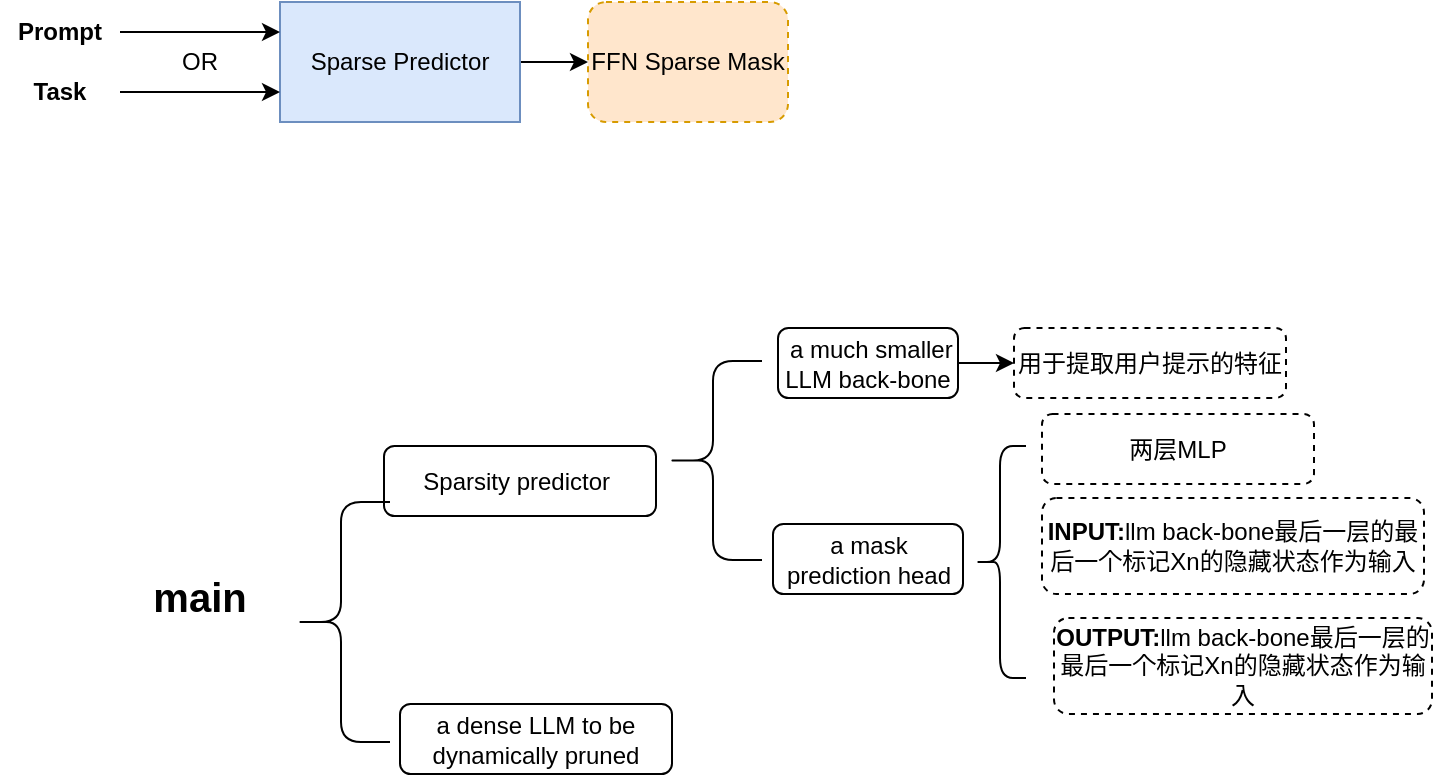 <mxfile version="26.0.11">
  <diagram name="第 1 页" id="1eF0hRF-pGYvlpEf26P8">
    <mxGraphModel dx="989" dy="488" grid="0" gridSize="10" guides="1" tooltips="1" connect="1" arrows="1" fold="1" page="1" pageScale="1" pageWidth="827" pageHeight="1169" background="none" math="0" shadow="0">
      <root>
        <mxCell id="0" />
        <mxCell id="1" parent="0" />
        <mxCell id="FLRZDwi7_tAXWpCWDcj3-7" value="" style="edgeStyle=orthogonalEdgeStyle;rounded=0;orthogonalLoop=1;jettySize=auto;html=1;" edge="1" parent="1" source="FLRZDwi7_tAXWpCWDcj3-1" target="FLRZDwi7_tAXWpCWDcj3-6">
          <mxGeometry relative="1" as="geometry" />
        </mxCell>
        <mxCell id="FLRZDwi7_tAXWpCWDcj3-1" value="Sparse Predictor" style="rounded=0;whiteSpace=wrap;html=1;fillColor=#dae8fc;strokeColor=#6c8ebf;" vertex="1" parent="1">
          <mxGeometry x="260" y="320" width="120" height="60" as="geometry" />
        </mxCell>
        <mxCell id="FLRZDwi7_tAXWpCWDcj3-4" style="edgeStyle=orthogonalEdgeStyle;rounded=0;orthogonalLoop=1;jettySize=auto;html=1;exitX=1;exitY=0.5;exitDx=0;exitDy=0;entryX=0;entryY=0.25;entryDx=0;entryDy=0;" edge="1" parent="1" source="FLRZDwi7_tAXWpCWDcj3-2" target="FLRZDwi7_tAXWpCWDcj3-1">
          <mxGeometry relative="1" as="geometry" />
        </mxCell>
        <mxCell id="FLRZDwi7_tAXWpCWDcj3-2" value="Prompt" style="text;strokeColor=none;align=center;fillColor=none;html=1;verticalAlign=middle;whiteSpace=wrap;rounded=0;fontStyle=1" vertex="1" parent="1">
          <mxGeometry x="120" y="320" width="60" height="30" as="geometry" />
        </mxCell>
        <mxCell id="FLRZDwi7_tAXWpCWDcj3-5" style="edgeStyle=orthogonalEdgeStyle;rounded=0;orthogonalLoop=1;jettySize=auto;html=1;exitX=1;exitY=0.5;exitDx=0;exitDy=0;entryX=0;entryY=0.75;entryDx=0;entryDy=0;" edge="1" parent="1" source="FLRZDwi7_tAXWpCWDcj3-3" target="FLRZDwi7_tAXWpCWDcj3-1">
          <mxGeometry relative="1" as="geometry" />
        </mxCell>
        <mxCell id="FLRZDwi7_tAXWpCWDcj3-3" value="Task" style="text;strokeColor=none;align=center;fillColor=none;html=1;verticalAlign=middle;whiteSpace=wrap;rounded=0;fontStyle=1" vertex="1" parent="1">
          <mxGeometry x="120" y="350" width="60" height="30" as="geometry" />
        </mxCell>
        <mxCell id="FLRZDwi7_tAXWpCWDcj3-6" value="FFN Sparse Mask" style="rounded=1;whiteSpace=wrap;html=1;glass=0;dashed=1;fillColor=#ffe6cc;strokeColor=#d79b00;" vertex="1" parent="1">
          <mxGeometry x="414" y="320" width="100" height="60" as="geometry" />
        </mxCell>
        <mxCell id="FLRZDwi7_tAXWpCWDcj3-8" value="OR" style="text;strokeColor=none;align=center;fillColor=none;html=1;verticalAlign=middle;whiteSpace=wrap;rounded=0;" vertex="1" parent="1">
          <mxGeometry x="190" y="345" width="60" height="10" as="geometry" />
        </mxCell>
        <mxCell id="FLRZDwi7_tAXWpCWDcj3-11" value="Sparsity predictor&amp;nbsp;" style="rounded=1;whiteSpace=wrap;html=1;" vertex="1" parent="1">
          <mxGeometry x="312" y="542" width="136" height="35" as="geometry" />
        </mxCell>
        <mxCell id="FLRZDwi7_tAXWpCWDcj3-13" value="main" style="text;strokeColor=none;align=center;fillColor=none;html=1;verticalAlign=middle;whiteSpace=wrap;rounded=0;fontSize=20;fontStyle=1" vertex="1" parent="1">
          <mxGeometry x="190" y="602" width="60" height="30" as="geometry" />
        </mxCell>
        <mxCell id="FLRZDwi7_tAXWpCWDcj3-14" value="" style="shape=curlyBracket;whiteSpace=wrap;html=1;rounded=1;labelPosition=left;verticalLabelPosition=middle;align=right;verticalAlign=middle;" vertex="1" parent="1">
          <mxGeometry x="452" y="499.5" width="49" height="99.5" as="geometry" />
        </mxCell>
        <mxCell id="FLRZDwi7_tAXWpCWDcj3-15" value="&lt;div&gt;a&amp;nbsp;&lt;span style=&quot;background-color: transparent;&quot;&gt;dense LLM to be dynamically pruned&lt;/span&gt;&lt;/div&gt;" style="rounded=1;whiteSpace=wrap;html=1;" vertex="1" parent="1">
          <mxGeometry x="320" y="671" width="136" height="35" as="geometry" />
        </mxCell>
        <mxCell id="FLRZDwi7_tAXWpCWDcj3-16" value="" style="shape=curlyBracket;whiteSpace=wrap;html=1;rounded=1;labelPosition=left;verticalLabelPosition=middle;align=right;verticalAlign=middle;" vertex="1" parent="1">
          <mxGeometry x="266" y="570" width="49" height="120" as="geometry" />
        </mxCell>
        <mxCell id="FLRZDwi7_tAXWpCWDcj3-20" value="" style="edgeStyle=orthogonalEdgeStyle;rounded=0;orthogonalLoop=1;jettySize=auto;html=1;" edge="1" parent="1" source="FLRZDwi7_tAXWpCWDcj3-17" target="FLRZDwi7_tAXWpCWDcj3-19">
          <mxGeometry relative="1" as="geometry" />
        </mxCell>
        <mxCell id="FLRZDwi7_tAXWpCWDcj3-17" value="&lt;div&gt;&amp;nbsp;a much smaller LLM back-&lt;span style=&quot;background-color: transparent;&quot;&gt;bone&lt;/span&gt;&lt;/div&gt;" style="rounded=1;whiteSpace=wrap;html=1;" vertex="1" parent="1">
          <mxGeometry x="509" y="483" width="90" height="35" as="geometry" />
        </mxCell>
        <mxCell id="FLRZDwi7_tAXWpCWDcj3-18" value="a mask prediction head" style="rounded=1;whiteSpace=wrap;html=1;" vertex="1" parent="1">
          <mxGeometry x="506.5" y="581" width="95" height="35" as="geometry" />
        </mxCell>
        <mxCell id="FLRZDwi7_tAXWpCWDcj3-19" value="用于提取用户提示的特征" style="rounded=1;whiteSpace=wrap;html=1;dashed=1;" vertex="1" parent="1">
          <mxGeometry x="627" y="483" width="136" height="35" as="geometry" />
        </mxCell>
        <mxCell id="FLRZDwi7_tAXWpCWDcj3-21" value="两层MLP" style="rounded=1;whiteSpace=wrap;html=1;dashed=1;" vertex="1" parent="1">
          <mxGeometry x="641" y="526" width="136" height="35" as="geometry" />
        </mxCell>
        <mxCell id="FLRZDwi7_tAXWpCWDcj3-22" value="" style="shape=curlyBracket;whiteSpace=wrap;html=1;rounded=1;labelPosition=left;verticalLabelPosition=middle;align=right;verticalAlign=middle;" vertex="1" parent="1">
          <mxGeometry x="607" y="542" width="26" height="116" as="geometry" />
        </mxCell>
        <mxCell id="FLRZDwi7_tAXWpCWDcj3-23" value="&lt;b&gt;INPUT:&lt;/b&gt;llm back-bone最后一层的最后一个标记Xn的隐藏状态作为输入" style="rounded=1;whiteSpace=wrap;html=1;dashed=1;" vertex="1" parent="1">
          <mxGeometry x="641" y="568" width="191" height="48" as="geometry" />
        </mxCell>
        <mxCell id="FLRZDwi7_tAXWpCWDcj3-25" value="&lt;b&gt;OUTPUT:&lt;/b&gt;llm back-bone最后一层的最后一个标记Xn的隐藏状态作为输入" style="rounded=1;whiteSpace=wrap;html=1;dashed=1;" vertex="1" parent="1">
          <mxGeometry x="647" y="628" width="189" height="48" as="geometry" />
        </mxCell>
      </root>
    </mxGraphModel>
  </diagram>
</mxfile>
